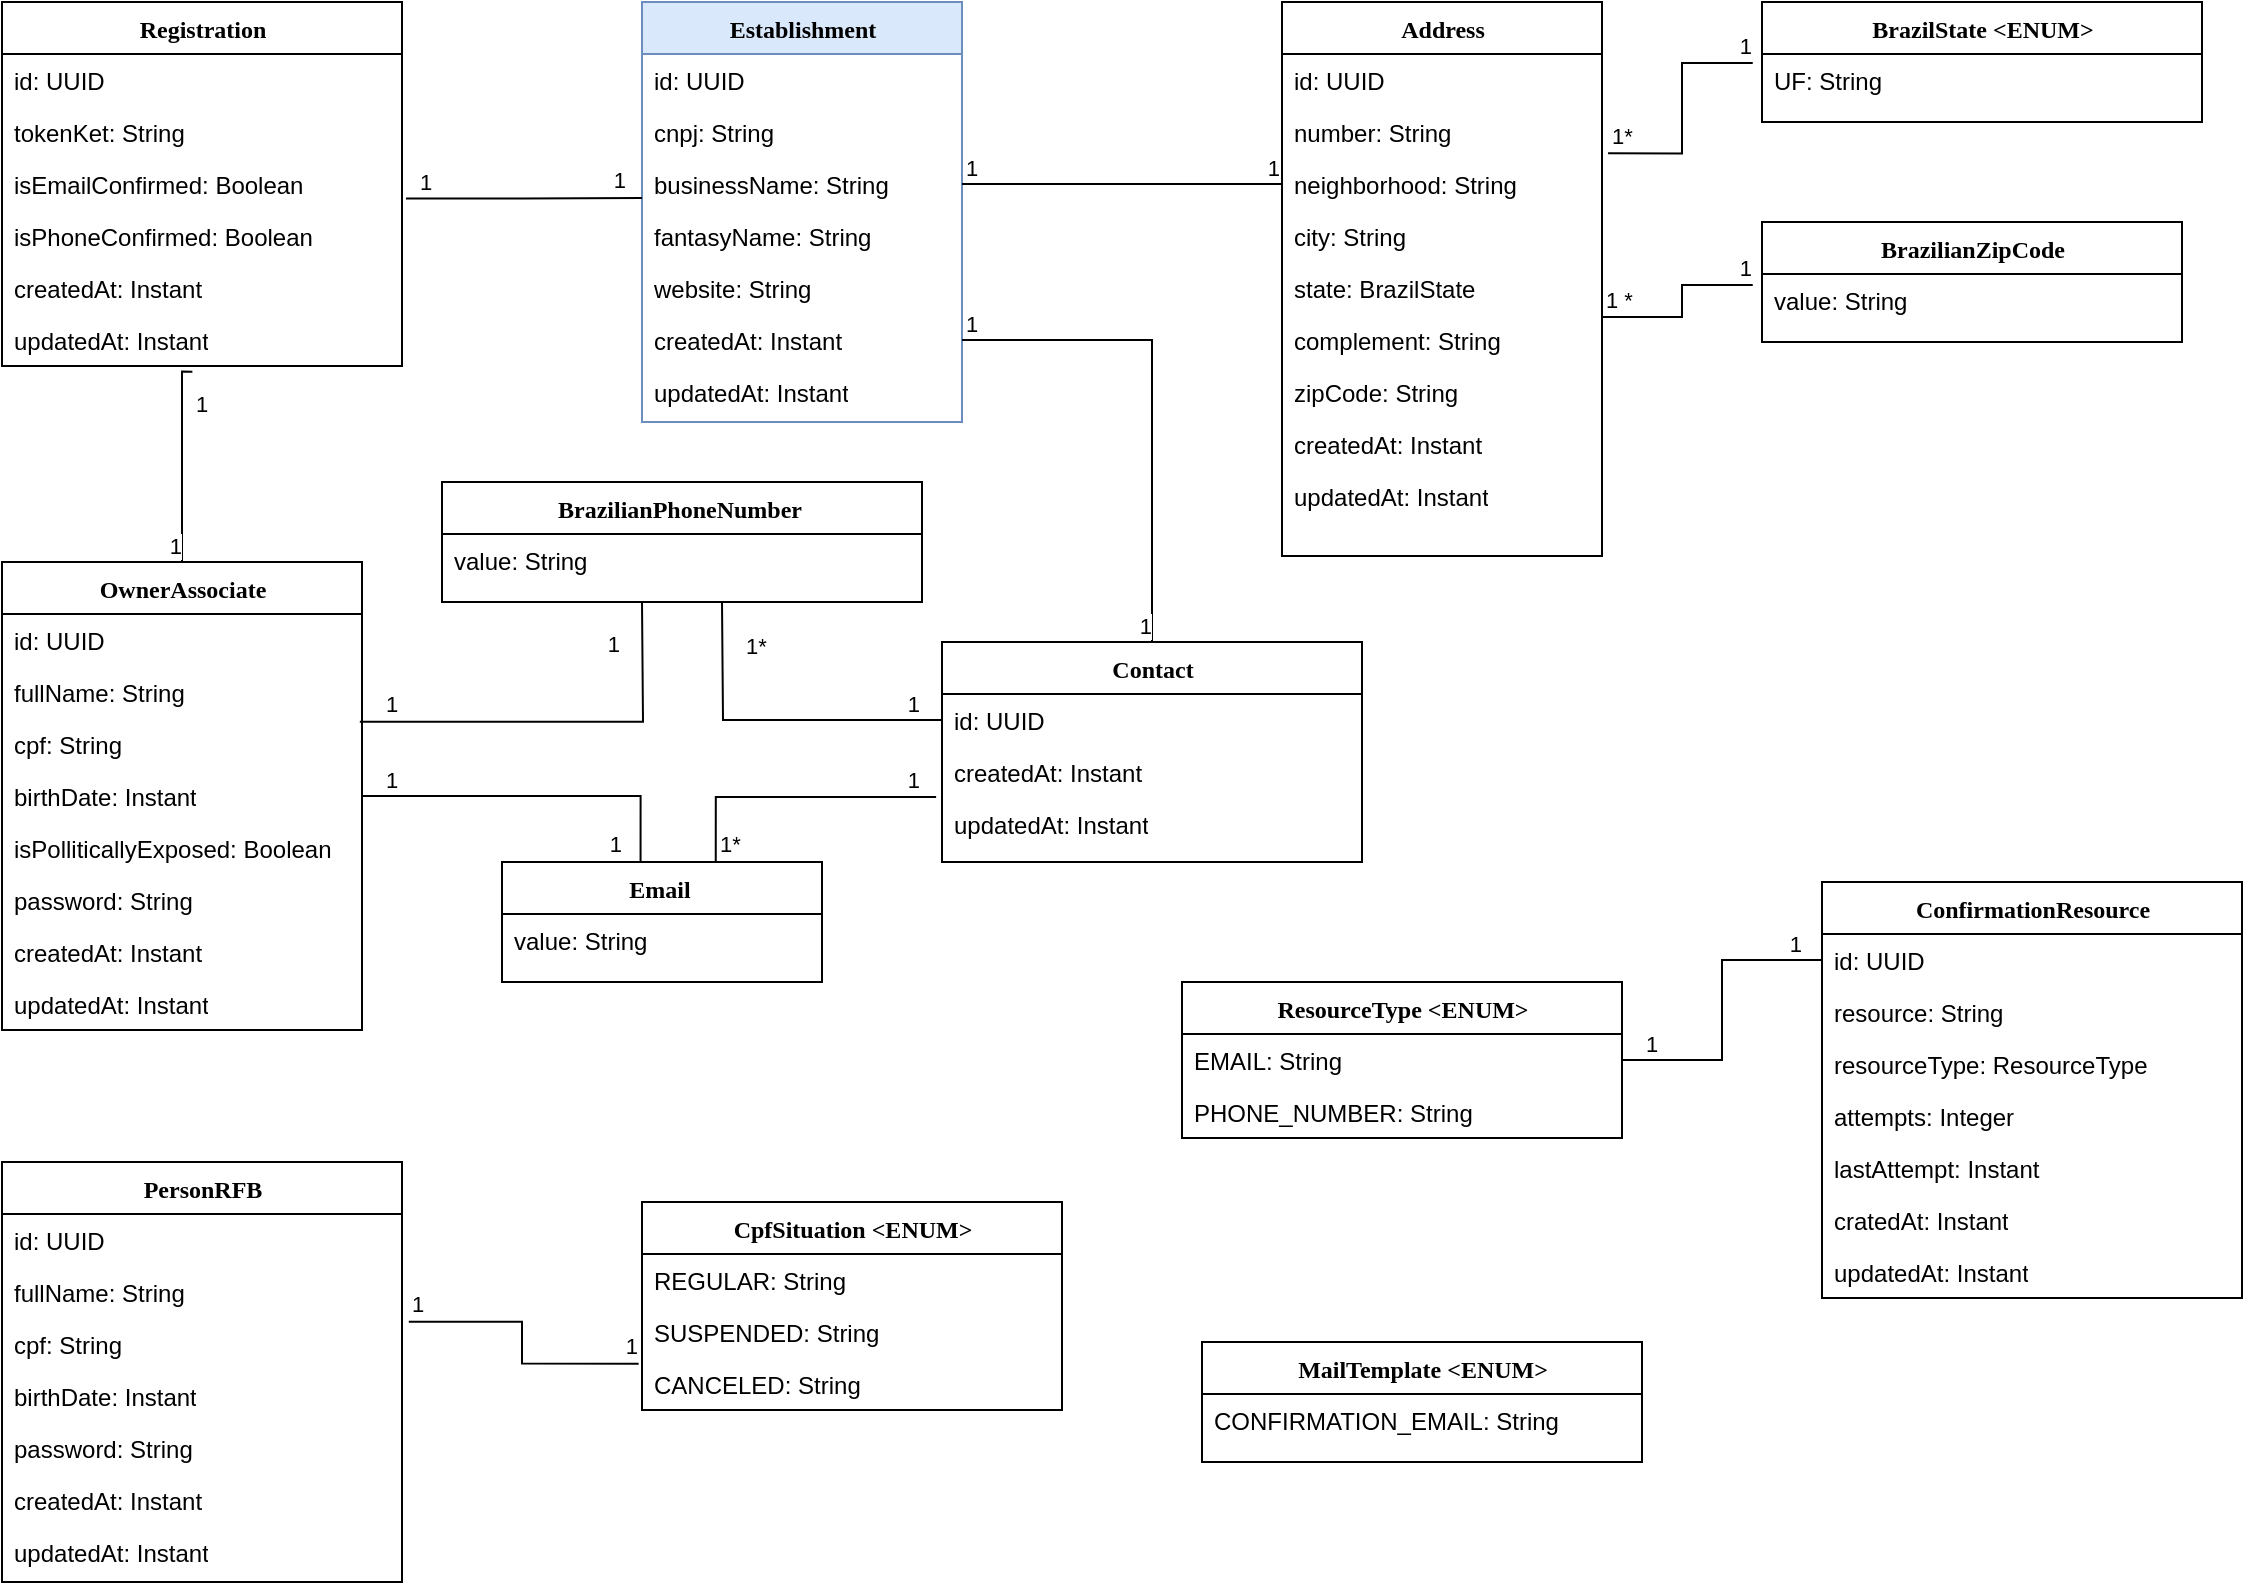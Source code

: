 <mxfile version="20.2.8" type="github">
  <diagram name="Page-1" id="9f46799a-70d6-7492-0946-bef42562c5a5">
    <mxGraphModel dx="1483" dy="770" grid="1" gridSize="10" guides="1" tooltips="1" connect="1" arrows="1" fold="1" page="1" pageScale="1" pageWidth="1100" pageHeight="850" background="none" math="0" shadow="0">
      <root>
        <mxCell id="0" />
        <mxCell id="1" parent="0" />
        <mxCell id="78961159f06e98e8-17" value="Establishment" style="swimlane;html=1;fontStyle=1;align=center;verticalAlign=top;childLayout=stackLayout;horizontal=1;startSize=26;horizontalStack=0;resizeParent=1;resizeLast=0;collapsible=1;marginBottom=0;swimlaneFillColor=#ffffff;rounded=0;shadow=0;comic=0;labelBackgroundColor=none;strokeWidth=1;fillColor=#dae8fc;fontFamily=Verdana;fontSize=12;strokeColor=#6c8ebf;" parent="1" vertex="1">
          <mxGeometry x="360" y="40" width="160" height="210" as="geometry" />
        </mxCell>
        <mxCell id="78961159f06e98e8-21" value="id: UUID" style="text;html=1;strokeColor=none;fillColor=none;align=left;verticalAlign=top;spacingLeft=4;spacingRight=4;whiteSpace=wrap;overflow=hidden;rotatable=0;points=[[0,0.5],[1,0.5]];portConstraint=eastwest;" parent="78961159f06e98e8-17" vertex="1">
          <mxGeometry y="26" width="160" height="26" as="geometry" />
        </mxCell>
        <mxCell id="78961159f06e98e8-23" value="cnpj: String" style="text;html=1;align=left;verticalAlign=top;spacingLeft=4;spacingRight=4;whiteSpace=wrap;overflow=hidden;rotatable=0;points=[[0,0.5],[1,0.5]];portConstraint=eastwest;" parent="78961159f06e98e8-17" vertex="1">
          <mxGeometry y="52" width="160" height="26" as="geometry" />
        </mxCell>
        <mxCell id="78961159f06e98e8-25" value="businessName: String" style="text;html=1;strokeColor=none;fillColor=none;align=left;verticalAlign=top;spacingLeft=4;spacingRight=4;whiteSpace=wrap;overflow=hidden;rotatable=0;points=[[0,0.5],[1,0.5]];portConstraint=eastwest;" parent="78961159f06e98e8-17" vertex="1">
          <mxGeometry y="78" width="160" height="26" as="geometry" />
        </mxCell>
        <mxCell id="78961159f06e98e8-26" value="fantasyName: String" style="text;html=1;strokeColor=none;fillColor=none;align=left;verticalAlign=top;spacingLeft=4;spacingRight=4;whiteSpace=wrap;overflow=hidden;rotatable=0;points=[[0,0.5],[1,0.5]];portConstraint=eastwest;" parent="78961159f06e98e8-17" vertex="1">
          <mxGeometry y="104" width="160" height="26" as="geometry" />
        </mxCell>
        <mxCell id="78961159f06e98e8-24" value="website: String" style="text;html=1;strokeColor=none;fillColor=none;align=left;verticalAlign=top;spacingLeft=4;spacingRight=4;whiteSpace=wrap;overflow=hidden;rotatable=0;points=[[0,0.5],[1,0.5]];portConstraint=eastwest;" parent="78961159f06e98e8-17" vertex="1">
          <mxGeometry y="130" width="160" height="26" as="geometry" />
        </mxCell>
        <mxCell id="8Y-ltS6IsADJJOiuRBWe-7" value="createdAt: Instant" style="text;html=1;strokeColor=none;fillColor=none;align=left;verticalAlign=top;spacingLeft=4;spacingRight=4;whiteSpace=wrap;overflow=hidden;rotatable=0;points=[[0,0.5],[1,0.5]];portConstraint=eastwest;" vertex="1" parent="78961159f06e98e8-17">
          <mxGeometry y="156" width="160" height="26" as="geometry" />
        </mxCell>
        <mxCell id="8Y-ltS6IsADJJOiuRBWe-8" value="updatedAt: Instant" style="text;html=1;strokeColor=none;fillColor=none;align=left;verticalAlign=top;spacingLeft=4;spacingRight=4;whiteSpace=wrap;overflow=hidden;rotatable=0;points=[[0,0.5],[1,0.5]];portConstraint=eastwest;" vertex="1" parent="78961159f06e98e8-17">
          <mxGeometry y="182" width="160" height="26" as="geometry" />
        </mxCell>
        <mxCell id="8Y-ltS6IsADJJOiuRBWe-11" style="edgeStyle=orthogonalEdgeStyle;rounded=0;orthogonalLoop=1;jettySize=auto;html=1;exitX=1;exitY=0.5;exitDx=0;exitDy=0;" edge="1" parent="78961159f06e98e8-17">
          <mxGeometry relative="1" as="geometry">
            <mxPoint x="160" y="169" as="sourcePoint" />
            <mxPoint x="160" y="169" as="targetPoint" />
          </mxGeometry>
        </mxCell>
        <mxCell id="78961159f06e98e8-30" value="Address" style="swimlane;html=1;fontStyle=1;align=center;verticalAlign=top;childLayout=stackLayout;horizontal=1;startSize=26;horizontalStack=0;resizeParent=1;resizeLast=0;collapsible=1;marginBottom=0;swimlaneFillColor=#ffffff;rounded=0;shadow=0;comic=0;labelBackgroundColor=none;strokeWidth=1;fillColor=none;fontFamily=Verdana;fontSize=12" parent="1" vertex="1">
          <mxGeometry x="680" y="40" width="160" height="277" as="geometry" />
        </mxCell>
        <mxCell id="78961159f06e98e8-31" value="id: UUID" style="text;html=1;strokeColor=none;fillColor=none;align=left;verticalAlign=top;spacingLeft=4;spacingRight=4;whiteSpace=wrap;overflow=hidden;rotatable=0;points=[[0,0.5],[1,0.5]];portConstraint=eastwest;" parent="78961159f06e98e8-30" vertex="1">
          <mxGeometry y="26" width="160" height="26" as="geometry" />
        </mxCell>
        <mxCell id="78961159f06e98e8-32" value="number: String" style="text;html=1;strokeColor=none;fillColor=none;align=left;verticalAlign=top;spacingLeft=4;spacingRight=4;whiteSpace=wrap;overflow=hidden;rotatable=0;points=[[0,0.5],[1,0.5]];portConstraint=eastwest;" parent="78961159f06e98e8-30" vertex="1">
          <mxGeometry y="52" width="160" height="26" as="geometry" />
        </mxCell>
        <mxCell id="78961159f06e98e8-33" value="neighborhood: String" style="text;html=1;strokeColor=none;fillColor=none;align=left;verticalAlign=top;spacingLeft=4;spacingRight=4;whiteSpace=wrap;overflow=hidden;rotatable=0;points=[[0,0.5],[1,0.5]];portConstraint=eastwest;" parent="78961159f06e98e8-30" vertex="1">
          <mxGeometry y="78" width="160" height="26" as="geometry" />
        </mxCell>
        <mxCell id="78961159f06e98e8-34" value="city: String" style="text;html=1;strokeColor=none;fillColor=none;align=left;verticalAlign=top;spacingLeft=4;spacingRight=4;whiteSpace=wrap;overflow=hidden;rotatable=0;points=[[0,0.5],[1,0.5]];portConstraint=eastwest;" parent="78961159f06e98e8-30" vertex="1">
          <mxGeometry y="104" width="160" height="26" as="geometry" />
        </mxCell>
        <mxCell id="78961159f06e98e8-36" value="state: BrazilState" style="text;html=1;strokeColor=none;fillColor=none;align=left;verticalAlign=top;spacingLeft=4;spacingRight=4;whiteSpace=wrap;overflow=hidden;rotatable=0;points=[[0,0.5],[1,0.5]];portConstraint=eastwest;" parent="78961159f06e98e8-30" vertex="1">
          <mxGeometry y="130" width="160" height="26" as="geometry" />
        </mxCell>
        <mxCell id="78961159f06e98e8-37" value="complement: String" style="text;html=1;strokeColor=none;fillColor=none;align=left;verticalAlign=top;spacingLeft=4;spacingRight=4;whiteSpace=wrap;overflow=hidden;rotatable=0;points=[[0,0.5],[1,0.5]];portConstraint=eastwest;" parent="78961159f06e98e8-30" vertex="1">
          <mxGeometry y="156" width="160" height="26" as="geometry" />
        </mxCell>
        <mxCell id="78961159f06e98e8-39" value="zipCode: String" style="text;html=1;strokeColor=none;fillColor=none;align=left;verticalAlign=top;spacingLeft=4;spacingRight=4;whiteSpace=wrap;overflow=hidden;rotatable=0;points=[[0,0.5],[1,0.5]];portConstraint=eastwest;" parent="78961159f06e98e8-30" vertex="1">
          <mxGeometry y="182" width="160" height="26" as="geometry" />
        </mxCell>
        <mxCell id="78961159f06e98e8-40" value="createdAt: Instant" style="text;html=1;strokeColor=none;fillColor=none;align=left;verticalAlign=top;spacingLeft=4;spacingRight=4;whiteSpace=wrap;overflow=hidden;rotatable=0;points=[[0,0.5],[1,0.5]];portConstraint=eastwest;" parent="78961159f06e98e8-30" vertex="1">
          <mxGeometry y="208" width="160" height="26" as="geometry" />
        </mxCell>
        <mxCell id="78961159f06e98e8-42" value="updatedAt: Instant" style="text;html=1;strokeColor=none;fillColor=none;align=left;verticalAlign=top;spacingLeft=4;spacingRight=4;whiteSpace=wrap;overflow=hidden;rotatable=0;points=[[0,0.5],[1,0.5]];portConstraint=eastwest;" parent="78961159f06e98e8-30" vertex="1">
          <mxGeometry y="234" width="160" height="26" as="geometry" />
        </mxCell>
        <mxCell id="78961159f06e98e8-43" value="OwnerAssociate" style="swimlane;html=1;fontStyle=1;align=center;verticalAlign=top;childLayout=stackLayout;horizontal=1;startSize=26;horizontalStack=0;resizeParent=1;resizeLast=0;collapsible=1;marginBottom=0;swimlaneFillColor=#ffffff;rounded=0;shadow=0;comic=0;labelBackgroundColor=none;strokeWidth=1;fillColor=none;fontFamily=Verdana;fontSize=12" parent="1" vertex="1">
          <mxGeometry x="40" y="320" width="180" height="234" as="geometry" />
        </mxCell>
        <mxCell id="78961159f06e98e8-44" value="id: UUID" style="text;html=1;strokeColor=none;fillColor=none;align=left;verticalAlign=top;spacingLeft=4;spacingRight=4;whiteSpace=wrap;overflow=hidden;rotatable=0;points=[[0,0.5],[1,0.5]];portConstraint=eastwest;" parent="78961159f06e98e8-43" vertex="1">
          <mxGeometry y="26" width="180" height="26" as="geometry" />
        </mxCell>
        <mxCell id="78961159f06e98e8-45" value="fullName: String" style="text;html=1;strokeColor=none;fillColor=none;align=left;verticalAlign=top;spacingLeft=4;spacingRight=4;whiteSpace=wrap;overflow=hidden;rotatable=0;points=[[0,0.5],[1,0.5]];portConstraint=eastwest;" parent="78961159f06e98e8-43" vertex="1">
          <mxGeometry y="52" width="180" height="26" as="geometry" />
        </mxCell>
        <mxCell id="78961159f06e98e8-49" value="cpf: String" style="text;html=1;strokeColor=none;fillColor=none;align=left;verticalAlign=top;spacingLeft=4;spacingRight=4;whiteSpace=wrap;overflow=hidden;rotatable=0;points=[[0,0.5],[1,0.5]];portConstraint=eastwest;" parent="78961159f06e98e8-43" vertex="1">
          <mxGeometry y="78" width="180" height="26" as="geometry" />
        </mxCell>
        <mxCell id="78961159f06e98e8-50" value="birthDate: Instant" style="text;html=1;strokeColor=none;fillColor=none;align=left;verticalAlign=top;spacingLeft=4;spacingRight=4;whiteSpace=wrap;overflow=hidden;rotatable=0;points=[[0,0.5],[1,0.5]];portConstraint=eastwest;" parent="78961159f06e98e8-43" vertex="1">
          <mxGeometry y="104" width="180" height="26" as="geometry" />
        </mxCell>
        <mxCell id="78961159f06e98e8-52" value="isPolliticallyExposed: Boolean" style="text;html=1;strokeColor=none;fillColor=none;align=left;verticalAlign=top;spacingLeft=4;spacingRight=4;whiteSpace=wrap;overflow=hidden;rotatable=0;points=[[0,0.5],[1,0.5]];portConstraint=eastwest;" parent="78961159f06e98e8-43" vertex="1">
          <mxGeometry y="130" width="180" height="26" as="geometry" />
        </mxCell>
        <mxCell id="78961159f06e98e8-53" value="password: String" style="text;html=1;strokeColor=none;fillColor=none;align=left;verticalAlign=top;spacingLeft=4;spacingRight=4;whiteSpace=wrap;overflow=hidden;rotatable=0;points=[[0,0.5],[1,0.5]];portConstraint=eastwest;" parent="78961159f06e98e8-43" vertex="1">
          <mxGeometry y="156" width="180" height="26" as="geometry" />
        </mxCell>
        <mxCell id="8Y-ltS6IsADJJOiuRBWe-92" value="createdAt: Instant" style="text;html=1;strokeColor=none;fillColor=none;align=left;verticalAlign=top;spacingLeft=4;spacingRight=4;whiteSpace=wrap;overflow=hidden;rotatable=0;points=[[0,0.5],[1,0.5]];portConstraint=eastwest;" vertex="1" parent="78961159f06e98e8-43">
          <mxGeometry y="182" width="180" height="26" as="geometry" />
        </mxCell>
        <mxCell id="8Y-ltS6IsADJJOiuRBWe-93" value="updatedAt: Instant" style="text;html=1;strokeColor=none;fillColor=none;align=left;verticalAlign=top;spacingLeft=4;spacingRight=4;whiteSpace=wrap;overflow=hidden;rotatable=0;points=[[0,0.5],[1,0.5]];portConstraint=eastwest;" vertex="1" parent="78961159f06e98e8-43">
          <mxGeometry y="208" width="180" height="26" as="geometry" />
        </mxCell>
        <mxCell id="8Y-ltS6IsADJJOiuRBWe-25" value="Registration" style="swimlane;html=1;fontStyle=1;align=center;verticalAlign=top;childLayout=stackLayout;horizontal=1;startSize=26;horizontalStack=0;resizeParent=1;resizeLast=0;collapsible=1;marginBottom=0;swimlaneFillColor=#ffffff;rounded=0;shadow=0;comic=0;labelBackgroundColor=none;strokeWidth=1;fillColor=none;fontFamily=Verdana;fontSize=12" vertex="1" parent="1">
          <mxGeometry x="40" y="40" width="200" height="182" as="geometry">
            <mxRectangle x="40" y="40" width="120" height="30" as="alternateBounds" />
          </mxGeometry>
        </mxCell>
        <mxCell id="8Y-ltS6IsADJJOiuRBWe-26" value="id: UUID" style="text;html=1;strokeColor=none;fillColor=none;align=left;verticalAlign=top;spacingLeft=4;spacingRight=4;whiteSpace=wrap;overflow=hidden;rotatable=0;points=[[0,0.5],[1,0.5]];portConstraint=eastwest;" vertex="1" parent="8Y-ltS6IsADJJOiuRBWe-25">
          <mxGeometry y="26" width="200" height="26" as="geometry" />
        </mxCell>
        <mxCell id="8Y-ltS6IsADJJOiuRBWe-27" value="tokenKet: String" style="text;html=1;strokeColor=none;fillColor=none;align=left;verticalAlign=top;spacingLeft=4;spacingRight=4;whiteSpace=wrap;overflow=hidden;rotatable=0;points=[[0,0.5],[1,0.5]];portConstraint=eastwest;" vertex="1" parent="8Y-ltS6IsADJJOiuRBWe-25">
          <mxGeometry y="52" width="200" height="26" as="geometry" />
        </mxCell>
        <mxCell id="8Y-ltS6IsADJJOiuRBWe-44" value="isEmailConfirmed: Boolean" style="text;html=1;strokeColor=none;fillColor=none;align=left;verticalAlign=top;spacingLeft=4;spacingRight=4;whiteSpace=wrap;overflow=hidden;rotatable=0;points=[[0,0.5],[1,0.5]];portConstraint=eastwest;" vertex="1" parent="8Y-ltS6IsADJJOiuRBWe-25">
          <mxGeometry y="78" width="200" height="26" as="geometry" />
        </mxCell>
        <mxCell id="8Y-ltS6IsADJJOiuRBWe-45" value="isPhoneConfirmed: Boolean" style="text;html=1;strokeColor=none;fillColor=none;align=left;verticalAlign=top;spacingLeft=4;spacingRight=4;whiteSpace=wrap;overflow=hidden;rotatable=0;points=[[0,0.5],[1,0.5]];portConstraint=eastwest;" vertex="1" parent="8Y-ltS6IsADJJOiuRBWe-25">
          <mxGeometry y="104" width="200" height="26" as="geometry" />
        </mxCell>
        <mxCell id="8Y-ltS6IsADJJOiuRBWe-46" value="createdAt: Instant" style="text;html=1;strokeColor=none;fillColor=none;align=left;verticalAlign=top;spacingLeft=4;spacingRight=4;whiteSpace=wrap;overflow=hidden;rotatable=0;points=[[0,0.5],[1,0.5]];portConstraint=eastwest;" vertex="1" parent="8Y-ltS6IsADJJOiuRBWe-25">
          <mxGeometry y="130" width="200" height="26" as="geometry" />
        </mxCell>
        <mxCell id="8Y-ltS6IsADJJOiuRBWe-47" value="updatedAt: Instant" style="text;html=1;strokeColor=none;fillColor=none;align=left;verticalAlign=top;spacingLeft=4;spacingRight=4;whiteSpace=wrap;overflow=hidden;rotatable=0;points=[[0,0.5],[1,0.5]];portConstraint=eastwest;" vertex="1" parent="8Y-ltS6IsADJJOiuRBWe-25">
          <mxGeometry y="156" width="200" height="26" as="geometry" />
        </mxCell>
        <mxCell id="8Y-ltS6IsADJJOiuRBWe-55" value="ConfirmationResource" style="swimlane;html=1;fontStyle=1;align=center;verticalAlign=top;childLayout=stackLayout;horizontal=1;startSize=26;horizontalStack=0;resizeParent=1;resizeLast=0;collapsible=1;marginBottom=0;swimlaneFillColor=#ffffff;rounded=0;shadow=0;comic=0;labelBackgroundColor=none;strokeWidth=1;fillColor=none;fontFamily=Verdana;fontSize=12" vertex="1" parent="1">
          <mxGeometry x="950" y="480" width="210" height="208" as="geometry" />
        </mxCell>
        <mxCell id="8Y-ltS6IsADJJOiuRBWe-56" value="id: UUID" style="text;html=1;strokeColor=none;fillColor=none;align=left;verticalAlign=top;spacingLeft=4;spacingRight=4;whiteSpace=wrap;overflow=hidden;rotatable=0;points=[[0,0.5],[1,0.5]];portConstraint=eastwest;" vertex="1" parent="8Y-ltS6IsADJJOiuRBWe-55">
          <mxGeometry y="26" width="210" height="26" as="geometry" />
        </mxCell>
        <mxCell id="8Y-ltS6IsADJJOiuRBWe-57" value="resource: String" style="text;html=1;strokeColor=none;fillColor=none;align=left;verticalAlign=top;spacingLeft=4;spacingRight=4;whiteSpace=wrap;overflow=hidden;rotatable=0;points=[[0,0.5],[1,0.5]];portConstraint=eastwest;" vertex="1" parent="8Y-ltS6IsADJJOiuRBWe-55">
          <mxGeometry y="52" width="210" height="26" as="geometry" />
        </mxCell>
        <mxCell id="8Y-ltS6IsADJJOiuRBWe-58" value="resourceType: ResourceType" style="text;html=1;strokeColor=none;fillColor=none;align=left;verticalAlign=top;spacingLeft=4;spacingRight=4;whiteSpace=wrap;overflow=hidden;rotatable=0;points=[[0,0.5],[1,0.5]];portConstraint=eastwest;" vertex="1" parent="8Y-ltS6IsADJJOiuRBWe-55">
          <mxGeometry y="78" width="210" height="26" as="geometry" />
        </mxCell>
        <mxCell id="8Y-ltS6IsADJJOiuRBWe-59" value="attempts: Integer" style="text;html=1;strokeColor=none;fillColor=none;align=left;verticalAlign=top;spacingLeft=4;spacingRight=4;whiteSpace=wrap;overflow=hidden;rotatable=0;points=[[0,0.5],[1,0.5]];portConstraint=eastwest;" vertex="1" parent="8Y-ltS6IsADJJOiuRBWe-55">
          <mxGeometry y="104" width="210" height="26" as="geometry" />
        </mxCell>
        <mxCell id="8Y-ltS6IsADJJOiuRBWe-61" value="lastAttempt: Instant" style="text;html=1;strokeColor=none;fillColor=none;align=left;verticalAlign=top;spacingLeft=4;spacingRight=4;whiteSpace=wrap;overflow=hidden;rotatable=0;points=[[0,0.5],[1,0.5]];portConstraint=eastwest;" vertex="1" parent="8Y-ltS6IsADJJOiuRBWe-55">
          <mxGeometry y="130" width="210" height="26" as="geometry" />
        </mxCell>
        <mxCell id="8Y-ltS6IsADJJOiuRBWe-62" value="cratedAt: Instant" style="text;html=1;strokeColor=none;fillColor=none;align=left;verticalAlign=top;spacingLeft=4;spacingRight=4;whiteSpace=wrap;overflow=hidden;rotatable=0;points=[[0,0.5],[1,0.5]];portConstraint=eastwest;" vertex="1" parent="8Y-ltS6IsADJJOiuRBWe-55">
          <mxGeometry y="156" width="210" height="26" as="geometry" />
        </mxCell>
        <mxCell id="8Y-ltS6IsADJJOiuRBWe-63" value="updatedAt: Instant" style="text;html=1;strokeColor=none;fillColor=none;align=left;verticalAlign=top;spacingLeft=4;spacingRight=4;whiteSpace=wrap;overflow=hidden;rotatable=0;points=[[0,0.5],[1,0.5]];portConstraint=eastwest;" vertex="1" parent="8Y-ltS6IsADJJOiuRBWe-55">
          <mxGeometry y="182" width="210" height="26" as="geometry" />
        </mxCell>
        <mxCell id="8Y-ltS6IsADJJOiuRBWe-64" value="Contact" style="swimlane;html=1;fontStyle=1;align=center;verticalAlign=top;childLayout=stackLayout;horizontal=1;startSize=26;horizontalStack=0;resizeParent=1;resizeLast=0;collapsible=1;marginBottom=0;swimlaneFillColor=#ffffff;rounded=0;shadow=0;comic=0;labelBackgroundColor=none;strokeWidth=1;fillColor=none;fontFamily=Verdana;fontSize=12" vertex="1" parent="1">
          <mxGeometry x="510" y="360" width="210" height="110" as="geometry" />
        </mxCell>
        <mxCell id="8Y-ltS6IsADJJOiuRBWe-65" value="id: UUID" style="text;html=1;strokeColor=none;fillColor=none;align=left;verticalAlign=top;spacingLeft=4;spacingRight=4;whiteSpace=wrap;overflow=hidden;rotatable=0;points=[[0,0.5],[1,0.5]];portConstraint=eastwest;" vertex="1" parent="8Y-ltS6IsADJJOiuRBWe-64">
          <mxGeometry y="26" width="210" height="26" as="geometry" />
        </mxCell>
        <mxCell id="8Y-ltS6IsADJJOiuRBWe-66" value="createdAt: Instant" style="text;html=1;strokeColor=none;fillColor=none;align=left;verticalAlign=top;spacingLeft=4;spacingRight=4;whiteSpace=wrap;overflow=hidden;rotatable=0;points=[[0,0.5],[1,0.5]];portConstraint=eastwest;" vertex="1" parent="8Y-ltS6IsADJJOiuRBWe-64">
          <mxGeometry y="52" width="210" height="26" as="geometry" />
        </mxCell>
        <mxCell id="8Y-ltS6IsADJJOiuRBWe-67" value="updatedAt: Instant" style="text;html=1;strokeColor=none;fillColor=none;align=left;verticalAlign=top;spacingLeft=4;spacingRight=4;whiteSpace=wrap;overflow=hidden;rotatable=0;points=[[0,0.5],[1,0.5]];portConstraint=eastwest;" vertex="1" parent="8Y-ltS6IsADJJOiuRBWe-64">
          <mxGeometry y="78" width="210" height="26" as="geometry" />
        </mxCell>
        <mxCell id="8Y-ltS6IsADJJOiuRBWe-80" value="Email&amp;nbsp;" style="swimlane;html=1;fontStyle=1;align=center;verticalAlign=top;childLayout=stackLayout;horizontal=1;startSize=26;horizontalStack=0;resizeParent=1;resizeLast=0;collapsible=1;marginBottom=0;swimlaneFillColor=#ffffff;rounded=0;shadow=0;comic=0;labelBackgroundColor=none;strokeWidth=1;fillColor=none;fontFamily=Verdana;fontSize=12" vertex="1" parent="1">
          <mxGeometry x="290" y="470" width="160" height="60" as="geometry" />
        </mxCell>
        <mxCell id="8Y-ltS6IsADJJOiuRBWe-81" value="value: String" style="text;html=1;strokeColor=none;fillColor=none;align=left;verticalAlign=top;spacingLeft=4;spacingRight=4;whiteSpace=wrap;overflow=hidden;rotatable=0;points=[[0,0.5],[1,0.5]];portConstraint=eastwest;" vertex="1" parent="8Y-ltS6IsADJJOiuRBWe-80">
          <mxGeometry y="26" width="160" height="26" as="geometry" />
        </mxCell>
        <mxCell id="8Y-ltS6IsADJJOiuRBWe-88" value="BrazilianPhoneNumber&amp;nbsp;" style="swimlane;html=1;fontStyle=1;align=center;verticalAlign=top;childLayout=stackLayout;horizontal=1;startSize=26;horizontalStack=0;resizeParent=1;resizeLast=0;collapsible=1;marginBottom=0;swimlaneFillColor=#ffffff;rounded=0;shadow=0;comic=0;labelBackgroundColor=none;strokeWidth=1;fillColor=none;fontFamily=Verdana;fontSize=12" vertex="1" parent="1">
          <mxGeometry x="260" y="280" width="240" height="60" as="geometry" />
        </mxCell>
        <mxCell id="8Y-ltS6IsADJJOiuRBWe-89" value="value: String" style="text;html=1;strokeColor=none;fillColor=none;align=left;verticalAlign=top;spacingLeft=4;spacingRight=4;whiteSpace=wrap;overflow=hidden;rotatable=0;points=[[0,0.5],[1,0.5]];portConstraint=eastwest;" vertex="1" parent="8Y-ltS6IsADJJOiuRBWe-88">
          <mxGeometry y="26" width="240" height="26" as="geometry" />
        </mxCell>
        <mxCell id="8Y-ltS6IsADJJOiuRBWe-90" value="BrazilianZipCode" style="swimlane;html=1;fontStyle=1;align=center;verticalAlign=top;childLayout=stackLayout;horizontal=1;startSize=26;horizontalStack=0;resizeParent=1;resizeLast=0;collapsible=1;marginBottom=0;swimlaneFillColor=#ffffff;rounded=0;shadow=0;comic=0;labelBackgroundColor=none;strokeWidth=1;fillColor=none;fontFamily=Verdana;fontSize=12" vertex="1" parent="1">
          <mxGeometry x="920" y="150" width="210" height="60" as="geometry" />
        </mxCell>
        <mxCell id="8Y-ltS6IsADJJOiuRBWe-91" value="value: String" style="text;html=1;strokeColor=none;fillColor=none;align=left;verticalAlign=top;spacingLeft=4;spacingRight=4;whiteSpace=wrap;overflow=hidden;rotatable=0;points=[[0,0.5],[1,0.5]];portConstraint=eastwest;" vertex="1" parent="8Y-ltS6IsADJJOiuRBWe-90">
          <mxGeometry y="26" width="210" height="26" as="geometry" />
        </mxCell>
        <mxCell id="8Y-ltS6IsADJJOiuRBWe-94" value="PersonRFB" style="swimlane;html=1;fontStyle=1;align=center;verticalAlign=top;childLayout=stackLayout;horizontal=1;startSize=26;horizontalStack=0;resizeParent=1;resizeLast=0;collapsible=1;marginBottom=0;swimlaneFillColor=#ffffff;rounded=0;shadow=0;comic=0;labelBackgroundColor=none;strokeWidth=1;fillColor=none;fontFamily=Verdana;fontSize=12" vertex="1" parent="1">
          <mxGeometry x="40" y="620" width="200" height="210" as="geometry" />
        </mxCell>
        <mxCell id="8Y-ltS6IsADJJOiuRBWe-95" value="id: UUID" style="text;html=1;strokeColor=none;fillColor=none;align=left;verticalAlign=top;spacingLeft=4;spacingRight=4;whiteSpace=wrap;overflow=hidden;rotatable=0;points=[[0,0.5],[1,0.5]];portConstraint=eastwest;" vertex="1" parent="8Y-ltS6IsADJJOiuRBWe-94">
          <mxGeometry y="26" width="200" height="26" as="geometry" />
        </mxCell>
        <mxCell id="8Y-ltS6IsADJJOiuRBWe-96" value="fullName: String" style="text;html=1;strokeColor=none;fillColor=none;align=left;verticalAlign=top;spacingLeft=4;spacingRight=4;whiteSpace=wrap;overflow=hidden;rotatable=0;points=[[0,0.5],[1,0.5]];portConstraint=eastwest;" vertex="1" parent="8Y-ltS6IsADJJOiuRBWe-94">
          <mxGeometry y="52" width="200" height="26" as="geometry" />
        </mxCell>
        <mxCell id="8Y-ltS6IsADJJOiuRBWe-97" value="cpf: String" style="text;html=1;strokeColor=none;fillColor=none;align=left;verticalAlign=top;spacingLeft=4;spacingRight=4;whiteSpace=wrap;overflow=hidden;rotatable=0;points=[[0,0.5],[1,0.5]];portConstraint=eastwest;" vertex="1" parent="8Y-ltS6IsADJJOiuRBWe-94">
          <mxGeometry y="78" width="200" height="26" as="geometry" />
        </mxCell>
        <mxCell id="8Y-ltS6IsADJJOiuRBWe-98" value="birthDate: Instant" style="text;html=1;strokeColor=none;fillColor=none;align=left;verticalAlign=top;spacingLeft=4;spacingRight=4;whiteSpace=wrap;overflow=hidden;rotatable=0;points=[[0,0.5],[1,0.5]];portConstraint=eastwest;" vertex="1" parent="8Y-ltS6IsADJJOiuRBWe-94">
          <mxGeometry y="104" width="200" height="26" as="geometry" />
        </mxCell>
        <mxCell id="8Y-ltS6IsADJJOiuRBWe-100" value="password: String" style="text;html=1;strokeColor=none;fillColor=none;align=left;verticalAlign=top;spacingLeft=4;spacingRight=4;whiteSpace=wrap;overflow=hidden;rotatable=0;points=[[0,0.5],[1,0.5]];portConstraint=eastwest;" vertex="1" parent="8Y-ltS6IsADJJOiuRBWe-94">
          <mxGeometry y="130" width="200" height="26" as="geometry" />
        </mxCell>
        <mxCell id="8Y-ltS6IsADJJOiuRBWe-101" value="createdAt: Instant" style="text;html=1;strokeColor=none;fillColor=none;align=left;verticalAlign=top;spacingLeft=4;spacingRight=4;whiteSpace=wrap;overflow=hidden;rotatable=0;points=[[0,0.5],[1,0.5]];portConstraint=eastwest;" vertex="1" parent="8Y-ltS6IsADJJOiuRBWe-94">
          <mxGeometry y="156" width="200" height="26" as="geometry" />
        </mxCell>
        <mxCell id="8Y-ltS6IsADJJOiuRBWe-102" value="updatedAt: Instant" style="text;html=1;strokeColor=none;fillColor=none;align=left;verticalAlign=top;spacingLeft=4;spacingRight=4;whiteSpace=wrap;overflow=hidden;rotatable=0;points=[[0,0.5],[1,0.5]];portConstraint=eastwest;" vertex="1" parent="8Y-ltS6IsADJJOiuRBWe-94">
          <mxGeometry y="182" width="200" height="26" as="geometry" />
        </mxCell>
        <mxCell id="8Y-ltS6IsADJJOiuRBWe-103" value="CpfSituation &amp;lt;ENUM&amp;gt;" style="swimlane;html=1;fontStyle=1;align=center;verticalAlign=top;childLayout=stackLayout;horizontal=1;startSize=26;horizontalStack=0;resizeParent=1;resizeLast=0;collapsible=1;marginBottom=0;swimlaneFillColor=#ffffff;rounded=0;shadow=0;comic=0;labelBackgroundColor=none;strokeWidth=1;fillColor=none;fontFamily=Verdana;fontSize=12" vertex="1" parent="1">
          <mxGeometry x="360" y="640" width="210" height="104" as="geometry" />
        </mxCell>
        <mxCell id="8Y-ltS6IsADJJOiuRBWe-104" value="REGULAR: String" style="text;html=1;strokeColor=none;fillColor=none;align=left;verticalAlign=top;spacingLeft=4;spacingRight=4;whiteSpace=wrap;overflow=hidden;rotatable=0;points=[[0,0.5],[1,0.5]];portConstraint=eastwest;" vertex="1" parent="8Y-ltS6IsADJJOiuRBWe-103">
          <mxGeometry y="26" width="210" height="26" as="geometry" />
        </mxCell>
        <mxCell id="8Y-ltS6IsADJJOiuRBWe-105" value="SUSPENDED: String" style="text;html=1;strokeColor=none;fillColor=none;align=left;verticalAlign=top;spacingLeft=4;spacingRight=4;whiteSpace=wrap;overflow=hidden;rotatable=0;points=[[0,0.5],[1,0.5]];portConstraint=eastwest;" vertex="1" parent="8Y-ltS6IsADJJOiuRBWe-103">
          <mxGeometry y="52" width="210" height="26" as="geometry" />
        </mxCell>
        <mxCell id="8Y-ltS6IsADJJOiuRBWe-106" value="CANCELED: String" style="text;html=1;strokeColor=none;fillColor=none;align=left;verticalAlign=top;spacingLeft=4;spacingRight=4;whiteSpace=wrap;overflow=hidden;rotatable=0;points=[[0,0.5],[1,0.5]];portConstraint=eastwest;" vertex="1" parent="8Y-ltS6IsADJJOiuRBWe-103">
          <mxGeometry y="78" width="210" height="26" as="geometry" />
        </mxCell>
        <mxCell id="8Y-ltS6IsADJJOiuRBWe-107" value="MailTemplate &amp;lt;ENUM&amp;gt;" style="swimlane;html=1;fontStyle=1;align=center;verticalAlign=top;childLayout=stackLayout;horizontal=1;startSize=26;horizontalStack=0;resizeParent=1;resizeLast=0;collapsible=1;marginBottom=0;swimlaneFillColor=#ffffff;rounded=0;shadow=0;comic=0;labelBackgroundColor=none;strokeWidth=1;fillColor=none;fontFamily=Verdana;fontSize=12" vertex="1" parent="1">
          <mxGeometry x="640" y="710" width="220" height="60" as="geometry" />
        </mxCell>
        <mxCell id="8Y-ltS6IsADJJOiuRBWe-108" value="CONFIRMATION_EMAIL: String" style="text;html=1;strokeColor=none;fillColor=none;align=left;verticalAlign=top;spacingLeft=4;spacingRight=4;whiteSpace=wrap;overflow=hidden;rotatable=0;points=[[0,0.5],[1,0.5]];portConstraint=eastwest;" vertex="1" parent="8Y-ltS6IsADJJOiuRBWe-107">
          <mxGeometry y="26" width="220" height="26" as="geometry" />
        </mxCell>
        <mxCell id="8Y-ltS6IsADJJOiuRBWe-109" value="ResourceType &amp;lt;ENUM&amp;gt;" style="swimlane;html=1;fontStyle=1;align=center;verticalAlign=top;childLayout=stackLayout;horizontal=1;startSize=26;horizontalStack=0;resizeParent=1;resizeLast=0;collapsible=1;marginBottom=0;swimlaneFillColor=#ffffff;rounded=0;shadow=0;comic=0;labelBackgroundColor=none;strokeWidth=1;fillColor=none;fontFamily=Verdana;fontSize=12" vertex="1" parent="1">
          <mxGeometry x="630" y="530" width="220" height="78" as="geometry" />
        </mxCell>
        <mxCell id="8Y-ltS6IsADJJOiuRBWe-110" value="EMAIL: String" style="text;html=1;strokeColor=none;fillColor=none;align=left;verticalAlign=top;spacingLeft=4;spacingRight=4;whiteSpace=wrap;overflow=hidden;rotatable=0;points=[[0,0.5],[1,0.5]];portConstraint=eastwest;" vertex="1" parent="8Y-ltS6IsADJJOiuRBWe-109">
          <mxGeometry y="26" width="220" height="26" as="geometry" />
        </mxCell>
        <mxCell id="8Y-ltS6IsADJJOiuRBWe-111" value="PHONE_NUMBER: String" style="text;html=1;strokeColor=none;fillColor=none;align=left;verticalAlign=top;spacingLeft=4;spacingRight=4;whiteSpace=wrap;overflow=hidden;rotatable=0;points=[[0,0.5],[1,0.5]];portConstraint=eastwest;" vertex="1" parent="8Y-ltS6IsADJJOiuRBWe-109">
          <mxGeometry y="52" width="220" height="26" as="geometry" />
        </mxCell>
        <mxCell id="8Y-ltS6IsADJJOiuRBWe-112" value="BrazilState &amp;lt;ENUM&amp;gt;" style="swimlane;html=1;fontStyle=1;align=center;verticalAlign=top;childLayout=stackLayout;horizontal=1;startSize=26;horizontalStack=0;resizeParent=1;resizeLast=0;collapsible=1;marginBottom=0;swimlaneFillColor=#ffffff;rounded=0;shadow=0;comic=0;labelBackgroundColor=none;strokeWidth=1;fillColor=none;fontFamily=Verdana;fontSize=12" vertex="1" parent="1">
          <mxGeometry x="920" y="40" width="220" height="60" as="geometry" />
        </mxCell>
        <mxCell id="8Y-ltS6IsADJJOiuRBWe-113" value="UF: String" style="text;html=1;strokeColor=none;fillColor=none;align=left;verticalAlign=top;spacingLeft=4;spacingRight=4;whiteSpace=wrap;overflow=hidden;rotatable=0;points=[[0,0.5],[1,0.5]];portConstraint=eastwest;" vertex="1" parent="8Y-ltS6IsADJJOiuRBWe-112">
          <mxGeometry y="26" width="220" height="26" as="geometry" />
        </mxCell>
        <mxCell id="8Y-ltS6IsADJJOiuRBWe-114" value="" style="endArrow=none;html=1;edgeStyle=orthogonalEdgeStyle;rounded=0;exitX=1.01;exitY=0.777;exitDx=0;exitDy=0;exitPerimeter=0;" edge="1" parent="1" source="8Y-ltS6IsADJJOiuRBWe-44">
          <mxGeometry relative="1" as="geometry">
            <mxPoint x="410" y="250" as="sourcePoint" />
            <mxPoint x="360" y="138" as="targetPoint" />
          </mxGeometry>
        </mxCell>
        <mxCell id="8Y-ltS6IsADJJOiuRBWe-115" value="1" style="edgeLabel;resizable=0;html=1;align=left;verticalAlign=bottom;" connectable="0" vertex="1" parent="8Y-ltS6IsADJJOiuRBWe-114">
          <mxGeometry x="-1" relative="1" as="geometry">
            <mxPoint x="5" as="offset" />
          </mxGeometry>
        </mxCell>
        <mxCell id="8Y-ltS6IsADJJOiuRBWe-116" value="1" style="edgeLabel;resizable=0;html=1;align=right;verticalAlign=bottom;" connectable="0" vertex="1" parent="8Y-ltS6IsADJJOiuRBWe-114">
          <mxGeometry x="1" relative="1" as="geometry">
            <mxPoint x="-8" as="offset" />
          </mxGeometry>
        </mxCell>
        <mxCell id="8Y-ltS6IsADJJOiuRBWe-117" value="" style="endArrow=none;html=1;edgeStyle=orthogonalEdgeStyle;rounded=0;exitX=1;exitY=0.5;exitDx=0;exitDy=0;" edge="1" parent="1" source="78961159f06e98e8-25">
          <mxGeometry relative="1" as="geometry">
            <mxPoint x="410" y="270" as="sourcePoint" />
            <mxPoint x="680" y="131" as="targetPoint" />
          </mxGeometry>
        </mxCell>
        <mxCell id="8Y-ltS6IsADJJOiuRBWe-118" value="1" style="edgeLabel;resizable=0;html=1;align=left;verticalAlign=bottom;" connectable="0" vertex="1" parent="8Y-ltS6IsADJJOiuRBWe-117">
          <mxGeometry x="-1" relative="1" as="geometry" />
        </mxCell>
        <mxCell id="8Y-ltS6IsADJJOiuRBWe-119" value="1" style="edgeLabel;resizable=0;html=1;align=right;verticalAlign=bottom;" connectable="0" vertex="1" parent="8Y-ltS6IsADJJOiuRBWe-117">
          <mxGeometry x="1" relative="1" as="geometry" />
        </mxCell>
        <mxCell id="8Y-ltS6IsADJJOiuRBWe-121" value="" style="endArrow=none;html=1;edgeStyle=orthogonalEdgeStyle;rounded=0;exitX=1;exitY=0.5;exitDx=0;exitDy=0;entryX=0.5;entryY=0;entryDx=0;entryDy=0;" edge="1" parent="1" source="8Y-ltS6IsADJJOiuRBWe-7" target="8Y-ltS6IsADJJOiuRBWe-64">
          <mxGeometry relative="1" as="geometry">
            <mxPoint x="340" y="270" as="sourcePoint" />
            <mxPoint x="610" y="330" as="targetPoint" />
          </mxGeometry>
        </mxCell>
        <mxCell id="8Y-ltS6IsADJJOiuRBWe-122" value="1" style="edgeLabel;resizable=0;html=1;align=left;verticalAlign=bottom;" connectable="0" vertex="1" parent="8Y-ltS6IsADJJOiuRBWe-121">
          <mxGeometry x="-1" relative="1" as="geometry" />
        </mxCell>
        <mxCell id="8Y-ltS6IsADJJOiuRBWe-123" value="1" style="edgeLabel;resizable=0;html=1;align=right;verticalAlign=bottom;" connectable="0" vertex="1" parent="8Y-ltS6IsADJJOiuRBWe-121">
          <mxGeometry x="1" relative="1" as="geometry" />
        </mxCell>
        <mxCell id="8Y-ltS6IsADJJOiuRBWe-124" value="" style="endArrow=none;html=1;edgeStyle=orthogonalEdgeStyle;rounded=0;exitX=1.019;exitY=-0.09;exitDx=0;exitDy=0;exitPerimeter=0;entryX=-0.021;entryY=0.172;entryDx=0;entryDy=0;entryPerimeter=0;" edge="1" parent="1" source="78961159f06e98e8-33" target="8Y-ltS6IsADJJOiuRBWe-113">
          <mxGeometry relative="1" as="geometry">
            <mxPoint x="460" y="270" as="sourcePoint" />
            <mxPoint x="620" y="270" as="targetPoint" />
          </mxGeometry>
        </mxCell>
        <mxCell id="8Y-ltS6IsADJJOiuRBWe-125" value="1*" style="edgeLabel;resizable=0;html=1;align=left;verticalAlign=bottom;" connectable="0" vertex="1" parent="8Y-ltS6IsADJJOiuRBWe-124">
          <mxGeometry x="-1" relative="1" as="geometry" />
        </mxCell>
        <mxCell id="8Y-ltS6IsADJJOiuRBWe-126" value="1" style="edgeLabel;resizable=0;html=1;align=right;verticalAlign=bottom;" connectable="0" vertex="1" parent="8Y-ltS6IsADJJOiuRBWe-124">
          <mxGeometry x="1" relative="1" as="geometry" />
        </mxCell>
        <mxCell id="8Y-ltS6IsADJJOiuRBWe-127" value="" style="endArrow=none;html=1;edgeStyle=orthogonalEdgeStyle;rounded=0;exitX=1.001;exitY=0.059;exitDx=0;exitDy=0;exitPerimeter=0;entryX=-0.022;entryY=0.213;entryDx=0;entryDy=0;entryPerimeter=0;" edge="1" parent="1" source="78961159f06e98e8-37" target="8Y-ltS6IsADJJOiuRBWe-91">
          <mxGeometry relative="1" as="geometry">
            <mxPoint x="460" y="270" as="sourcePoint" />
            <mxPoint x="620" y="270" as="targetPoint" />
          </mxGeometry>
        </mxCell>
        <mxCell id="8Y-ltS6IsADJJOiuRBWe-128" value="1 *" style="edgeLabel;resizable=0;html=1;align=left;verticalAlign=bottom;" connectable="0" vertex="1" parent="8Y-ltS6IsADJJOiuRBWe-127">
          <mxGeometry x="-1" relative="1" as="geometry" />
        </mxCell>
        <mxCell id="8Y-ltS6IsADJJOiuRBWe-129" value="1" style="edgeLabel;resizable=0;html=1;align=right;verticalAlign=bottom;" connectable="0" vertex="1" parent="8Y-ltS6IsADJJOiuRBWe-127">
          <mxGeometry x="1" relative="1" as="geometry" />
        </mxCell>
        <mxCell id="8Y-ltS6IsADJJOiuRBWe-130" value="" style="endArrow=none;html=1;edgeStyle=orthogonalEdgeStyle;rounded=0;exitX=0.476;exitY=1.109;exitDx=0;exitDy=0;exitPerimeter=0;entryX=0.5;entryY=0;entryDx=0;entryDy=0;" edge="1" parent="1" source="8Y-ltS6IsADJJOiuRBWe-47" target="78961159f06e98e8-43">
          <mxGeometry relative="1" as="geometry">
            <mxPoint x="460" y="270" as="sourcePoint" />
            <mxPoint x="620" y="270" as="targetPoint" />
            <Array as="points">
              <mxPoint x="130" y="225" />
            </Array>
          </mxGeometry>
        </mxCell>
        <mxCell id="8Y-ltS6IsADJJOiuRBWe-131" value="1" style="edgeLabel;resizable=0;html=1;align=left;verticalAlign=bottom;" connectable="0" vertex="1" parent="8Y-ltS6IsADJJOiuRBWe-130">
          <mxGeometry x="-1" relative="1" as="geometry">
            <mxPoint y="25" as="offset" />
          </mxGeometry>
        </mxCell>
        <mxCell id="8Y-ltS6IsADJJOiuRBWe-132" value="1" style="edgeLabel;resizable=0;html=1;align=right;verticalAlign=bottom;" connectable="0" vertex="1" parent="8Y-ltS6IsADJJOiuRBWe-130">
          <mxGeometry x="1" relative="1" as="geometry" />
        </mxCell>
        <mxCell id="8Y-ltS6IsADJJOiuRBWe-133" value="" style="endArrow=none;html=1;edgeStyle=orthogonalEdgeStyle;rounded=0;exitX=0.994;exitY=0.072;exitDx=0;exitDy=0;exitPerimeter=0;" edge="1" parent="1" source="78961159f06e98e8-49">
          <mxGeometry relative="1" as="geometry">
            <mxPoint x="460" y="380" as="sourcePoint" />
            <mxPoint x="360" y="340" as="targetPoint" />
          </mxGeometry>
        </mxCell>
        <mxCell id="8Y-ltS6IsADJJOiuRBWe-134" value="1" style="edgeLabel;resizable=0;html=1;align=left;verticalAlign=bottom;" connectable="0" vertex="1" parent="8Y-ltS6IsADJJOiuRBWe-133">
          <mxGeometry x="-1" relative="1" as="geometry">
            <mxPoint x="11" as="offset" />
          </mxGeometry>
        </mxCell>
        <mxCell id="8Y-ltS6IsADJJOiuRBWe-135" value="1" style="edgeLabel;resizable=0;html=1;align=right;verticalAlign=bottom;" connectable="0" vertex="1" parent="8Y-ltS6IsADJJOiuRBWe-133">
          <mxGeometry x="1" relative="1" as="geometry">
            <mxPoint x="-10" y="30" as="offset" />
          </mxGeometry>
        </mxCell>
        <mxCell id="8Y-ltS6IsADJJOiuRBWe-136" value="" style="endArrow=none;html=1;edgeStyle=orthogonalEdgeStyle;rounded=0;exitX=1;exitY=0.5;exitDx=0;exitDy=0;entryX=0.433;entryY=-0.008;entryDx=0;entryDy=0;entryPerimeter=0;" edge="1" parent="1" source="78961159f06e98e8-50" target="8Y-ltS6IsADJJOiuRBWe-80">
          <mxGeometry relative="1" as="geometry">
            <mxPoint x="460" y="500" as="sourcePoint" />
            <mxPoint x="620" y="500" as="targetPoint" />
          </mxGeometry>
        </mxCell>
        <mxCell id="8Y-ltS6IsADJJOiuRBWe-137" value="1" style="edgeLabel;resizable=0;html=1;align=left;verticalAlign=bottom;" connectable="0" vertex="1" parent="8Y-ltS6IsADJJOiuRBWe-136">
          <mxGeometry x="-1" relative="1" as="geometry">
            <mxPoint x="10" as="offset" />
          </mxGeometry>
        </mxCell>
        <mxCell id="8Y-ltS6IsADJJOiuRBWe-138" value="1" style="edgeLabel;resizable=0;html=1;align=right;verticalAlign=bottom;" connectable="0" vertex="1" parent="8Y-ltS6IsADJJOiuRBWe-136">
          <mxGeometry x="1" relative="1" as="geometry">
            <mxPoint x="-9" as="offset" />
          </mxGeometry>
        </mxCell>
        <mxCell id="8Y-ltS6IsADJJOiuRBWe-140" value="" style="endArrow=none;html=1;edgeStyle=orthogonalEdgeStyle;rounded=0;entryX=0;entryY=0.5;entryDx=0;entryDy=0;" edge="1" parent="1" target="8Y-ltS6IsADJJOiuRBWe-65">
          <mxGeometry relative="1" as="geometry">
            <mxPoint x="400" y="340" as="sourcePoint" />
            <mxPoint x="620" y="500" as="targetPoint" />
          </mxGeometry>
        </mxCell>
        <mxCell id="8Y-ltS6IsADJJOiuRBWe-141" value="1*" style="edgeLabel;resizable=0;html=1;align=left;verticalAlign=bottom;" connectable="0" vertex="1" parent="8Y-ltS6IsADJJOiuRBWe-140">
          <mxGeometry x="-1" relative="1" as="geometry">
            <mxPoint x="10" y="30" as="offset" />
          </mxGeometry>
        </mxCell>
        <mxCell id="8Y-ltS6IsADJJOiuRBWe-142" value="1" style="edgeLabel;resizable=0;html=1;align=right;verticalAlign=bottom;" connectable="0" vertex="1" parent="8Y-ltS6IsADJJOiuRBWe-140">
          <mxGeometry x="1" relative="1" as="geometry">
            <mxPoint x="-10" as="offset" />
          </mxGeometry>
        </mxCell>
        <mxCell id="8Y-ltS6IsADJJOiuRBWe-143" value="" style="endArrow=none;html=1;edgeStyle=orthogonalEdgeStyle;rounded=0;entryX=-0.014;entryY=-0.018;entryDx=0;entryDy=0;entryPerimeter=0;exitX=0.668;exitY=-0.008;exitDx=0;exitDy=0;exitPerimeter=0;" edge="1" parent="1" source="8Y-ltS6IsADJJOiuRBWe-80" target="8Y-ltS6IsADJJOiuRBWe-67">
          <mxGeometry relative="1" as="geometry">
            <mxPoint x="460" y="380" as="sourcePoint" />
            <mxPoint x="500" y="440" as="targetPoint" />
            <Array as="points">
              <mxPoint x="397" y="438" />
            </Array>
          </mxGeometry>
        </mxCell>
        <mxCell id="8Y-ltS6IsADJJOiuRBWe-144" value="1*" style="edgeLabel;resizable=0;html=1;align=left;verticalAlign=bottom;" connectable="0" vertex="1" parent="8Y-ltS6IsADJJOiuRBWe-143">
          <mxGeometry x="-1" relative="1" as="geometry" />
        </mxCell>
        <mxCell id="8Y-ltS6IsADJJOiuRBWe-145" value="1" style="edgeLabel;resizable=0;html=1;align=right;verticalAlign=bottom;" connectable="0" vertex="1" parent="8Y-ltS6IsADJJOiuRBWe-143">
          <mxGeometry x="1" relative="1" as="geometry">
            <mxPoint x="-7" as="offset" />
          </mxGeometry>
        </mxCell>
        <mxCell id="8Y-ltS6IsADJJOiuRBWe-146" value="" style="endArrow=none;html=1;edgeStyle=orthogonalEdgeStyle;rounded=0;exitX=1.017;exitY=0.072;exitDx=0;exitDy=0;exitPerimeter=0;entryX=-0.008;entryY=0.109;entryDx=0;entryDy=0;entryPerimeter=0;" edge="1" parent="1" source="8Y-ltS6IsADJJOiuRBWe-97" target="8Y-ltS6IsADJJOiuRBWe-106">
          <mxGeometry relative="1" as="geometry">
            <mxPoint x="460" y="850" as="sourcePoint" />
            <mxPoint x="620" y="850" as="targetPoint" />
          </mxGeometry>
        </mxCell>
        <mxCell id="8Y-ltS6IsADJJOiuRBWe-147" value="1" style="edgeLabel;resizable=0;html=1;align=left;verticalAlign=bottom;" connectable="0" vertex="1" parent="8Y-ltS6IsADJJOiuRBWe-146">
          <mxGeometry x="-1" relative="1" as="geometry" />
        </mxCell>
        <mxCell id="8Y-ltS6IsADJJOiuRBWe-148" value="1" style="edgeLabel;resizable=0;html=1;align=right;verticalAlign=bottom;" connectable="0" vertex="1" parent="8Y-ltS6IsADJJOiuRBWe-146">
          <mxGeometry x="1" relative="1" as="geometry" />
        </mxCell>
        <mxCell id="8Y-ltS6IsADJJOiuRBWe-149" value="" style="endArrow=none;html=1;edgeStyle=orthogonalEdgeStyle;rounded=0;entryX=0;entryY=0.5;entryDx=0;entryDy=0;exitX=1;exitY=0.5;exitDx=0;exitDy=0;" edge="1" parent="1" source="8Y-ltS6IsADJJOiuRBWe-110" target="8Y-ltS6IsADJJOiuRBWe-56">
          <mxGeometry relative="1" as="geometry">
            <mxPoint x="460" y="740" as="sourcePoint" />
            <mxPoint x="620" y="740" as="targetPoint" />
          </mxGeometry>
        </mxCell>
        <mxCell id="8Y-ltS6IsADJJOiuRBWe-150" value="1" style="edgeLabel;resizable=0;html=1;align=left;verticalAlign=bottom;" connectable="0" vertex="1" parent="8Y-ltS6IsADJJOiuRBWe-149">
          <mxGeometry x="-1" relative="1" as="geometry">
            <mxPoint x="10" as="offset" />
          </mxGeometry>
        </mxCell>
        <mxCell id="8Y-ltS6IsADJJOiuRBWe-151" value="1" style="edgeLabel;resizable=0;html=1;align=right;verticalAlign=bottom;" connectable="0" vertex="1" parent="8Y-ltS6IsADJJOiuRBWe-149">
          <mxGeometry x="1" relative="1" as="geometry">
            <mxPoint x="-10" as="offset" />
          </mxGeometry>
        </mxCell>
      </root>
    </mxGraphModel>
  </diagram>
</mxfile>
